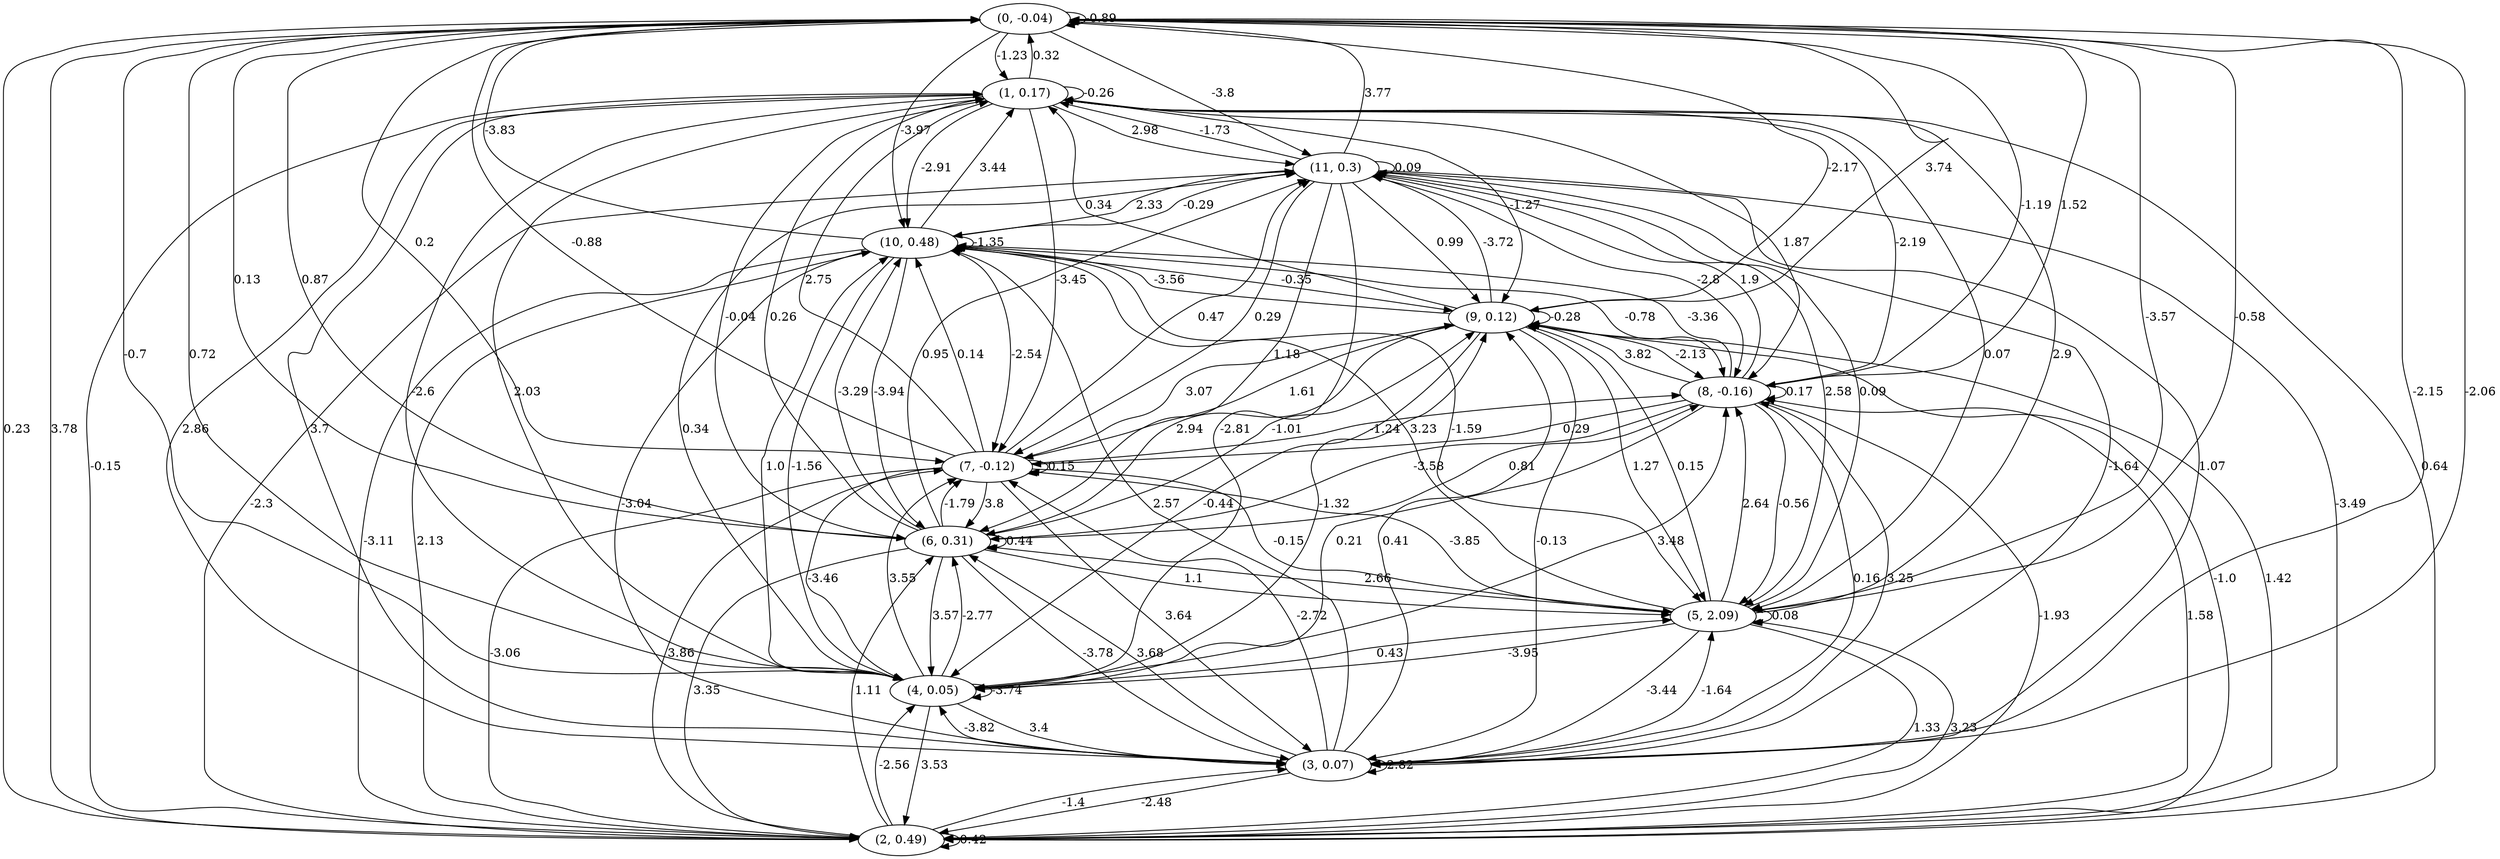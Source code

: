 digraph {
    0 [ label = "(0, -0.04)" ]
    1 [ label = "(1, 0.17)" ]
    2 [ label = "(2, 0.49)" ]
    3 [ label = "(3, 0.07)" ]
    4 [ label = "(4, 0.05)" ]
    5 [ label = "(5, 2.09)" ]
    6 [ label = "(6, 0.31)" ]
    7 [ label = "(7, -0.12)" ]
    8 [ label = "(8, -0.16)" ]
    9 [ label = "(9, 0.12)" ]
    10 [ label = "(10, 0.48)" ]
    11 [ label = "(11, 0.3)" ]
    0 -> 0 [ label = "-0.89" ]
    1 -> 1 [ label = "-0.26" ]
    2 -> 2 [ label = "0.42" ]
    3 -> 3 [ label = "2.82" ]
    4 -> 4 [ label = "-3.74" ]
    5 -> 5 [ label = "0.08" ]
    6 -> 6 [ label = "0.44" ]
    7 -> 7 [ label = "0.15" ]
    8 -> 8 [ label = "0.17" ]
    9 -> 9 [ label = "-0.28" ]
    10 -> 10 [ label = "-1.35" ]
    11 -> 11 [ label = "0.09" ]
    1 -> 0 [ label = "0.32" ]
    2 -> 0 [ label = "3.78" ]
    3 -> 0 [ label = "-2.06" ]
    4 -> 0 [ label = "0.72" ]
    5 -> 0 [ label = "-0.58" ]
    6 -> 0 [ label = "0.87" ]
    7 -> 0 [ label = "-0.88" ]
    8 -> 0 [ label = "1.52" ]
    9 -> 0 [ label = "3.74" ]
    10 -> 0 [ label = "-3.83" ]
    11 -> 0 [ label = "3.77" ]
    0 -> 1 [ label = "-1.23" ]
    2 -> 1 [ label = "-0.15" ]
    3 -> 1 [ label = "3.7" ]
    4 -> 1 [ label = "2.03" ]
    5 -> 1 [ label = "2.9" ]
    6 -> 1 [ label = "0.26" ]
    7 -> 1 [ label = "2.75" ]
    8 -> 1 [ label = "-2.19" ]
    9 -> 1 [ label = "0.34" ]
    10 -> 1 [ label = "3.44" ]
    11 -> 1 [ label = "-1.73" ]
    0 -> 2 [ label = "0.23" ]
    1 -> 2 [ label = "0.64" ]
    3 -> 2 [ label = "-2.48" ]
    4 -> 2 [ label = "3.53" ]
    5 -> 2 [ label = "1.33" ]
    6 -> 2 [ label = "3.35" ]
    7 -> 2 [ label = "-3.06" ]
    8 -> 2 [ label = "-1.93" ]
    9 -> 2 [ label = "-1.0" ]
    10 -> 2 [ label = "-3.11" ]
    11 -> 2 [ label = "-3.49" ]
    0 -> 3 [ label = "-2.15" ]
    1 -> 3 [ label = "2.86" ]
    2 -> 3 [ label = "-1.4" ]
    4 -> 3 [ label = "3.4" ]
    5 -> 3 [ label = "-3.44" ]
    6 -> 3 [ label = "-3.78" ]
    7 -> 3 [ label = "3.64" ]
    8 -> 3 [ label = "0.16" ]
    9 -> 3 [ label = "-0.13" ]
    10 -> 3 [ label = "-3.04" ]
    11 -> 3 [ label = "1.07" ]
    0 -> 4 [ label = "-0.7" ]
    1 -> 4 [ label = "-2.6" ]
    2 -> 4 [ label = "-2.56" ]
    3 -> 4 [ label = "-3.82" ]
    5 -> 4 [ label = "-3.95" ]
    6 -> 4 [ label = "3.57" ]
    7 -> 4 [ label = "-3.46" ]
    8 -> 4 [ label = "0.21" ]
    9 -> 4 [ label = "-0.44" ]
    10 -> 4 [ label = "-1.56" ]
    11 -> 4 [ label = "-2.81" ]
    0 -> 5 [ label = "-3.57" ]
    1 -> 5 [ label = "0.07" ]
    2 -> 5 [ label = "3.23" ]
    3 -> 5 [ label = "-1.64" ]
    4 -> 5 [ label = "0.43" ]
    6 -> 5 [ label = "1.1" ]
    7 -> 5 [ label = "-0.15" ]
    8 -> 5 [ label = "-0.56" ]
    9 -> 5 [ label = "1.27" ]
    10 -> 5 [ label = "-1.59" ]
    11 -> 5 [ label = "2.58" ]
    0 -> 6 [ label = "0.13" ]
    1 -> 6 [ label = "-0.04" ]
    2 -> 6 [ label = "1.11" ]
    3 -> 6 [ label = "3.68" ]
    4 -> 6 [ label = "-2.77" ]
    5 -> 6 [ label = "2.66" ]
    7 -> 6 [ label = "3.8" ]
    8 -> 6 [ label = "-3.58" ]
    9 -> 6 [ label = "2.94" ]
    10 -> 6 [ label = "-3.94" ]
    11 -> 6 [ label = "1.18" ]
    0 -> 7 [ label = "0.2" ]
    1 -> 7 [ label = "-3.45" ]
    2 -> 7 [ label = "3.86" ]
    3 -> 7 [ label = "-2.72" ]
    4 -> 7 [ label = "3.55" ]
    5 -> 7 [ label = "-3.85" ]
    6 -> 7 [ label = "-1.79" ]
    8 -> 7 [ label = "0.29" ]
    9 -> 7 [ label = "1.61" ]
    10 -> 7 [ label = "-2.54" ]
    11 -> 7 [ label = "0.29" ]
    0 -> 8 [ label = "-1.19" ]
    1 -> 8 [ label = "1.87" ]
    2 -> 8 [ label = "1.58" ]
    3 -> 8 [ label = "3.25" ]
    4 -> 8 [ label = "3.48" ]
    5 -> 8 [ label = "2.64" ]
    6 -> 8 [ label = "0.81" ]
    7 -> 8 [ label = "-1.24" ]
    9 -> 8 [ label = "-2.13" ]
    10 -> 8 [ label = "-0.78" ]
    11 -> 8 [ label = "-2.8" ]
    0 -> 9 [ label = "-2.17" ]
    1 -> 9 [ label = "-1.27" ]
    2 -> 9 [ label = "1.42" ]
    3 -> 9 [ label = "0.41" ]
    4 -> 9 [ label = "-1.32" ]
    5 -> 9 [ label = "0.15" ]
    6 -> 9 [ label = "-1.01" ]
    7 -> 9 [ label = "3.07" ]
    8 -> 9 [ label = "3.82" ]
    10 -> 9 [ label = "-0.35" ]
    11 -> 9 [ label = "0.99" ]
    0 -> 10 [ label = "-3.97" ]
    1 -> 10 [ label = "-2.91" ]
    2 -> 10 [ label = "2.13" ]
    3 -> 10 [ label = "2.57" ]
    4 -> 10 [ label = "1.0" ]
    5 -> 10 [ label = "3.23" ]
    6 -> 10 [ label = "-3.29" ]
    7 -> 10 [ label = "0.14" ]
    8 -> 10 [ label = "-3.36" ]
    9 -> 10 [ label = "-3.56" ]
    11 -> 10 [ label = "2.33" ]
    0 -> 11 [ label = "-3.8" ]
    1 -> 11 [ label = "2.98" ]
    2 -> 11 [ label = "-2.3" ]
    3 -> 11 [ label = "-1.64" ]
    4 -> 11 [ label = "0.34" ]
    5 -> 11 [ label = "0.09" ]
    6 -> 11 [ label = "0.95" ]
    7 -> 11 [ label = "0.47" ]
    8 -> 11 [ label = "1.9" ]
    9 -> 11 [ label = "-3.72" ]
    10 -> 11 [ label = "-0.29" ]
}

